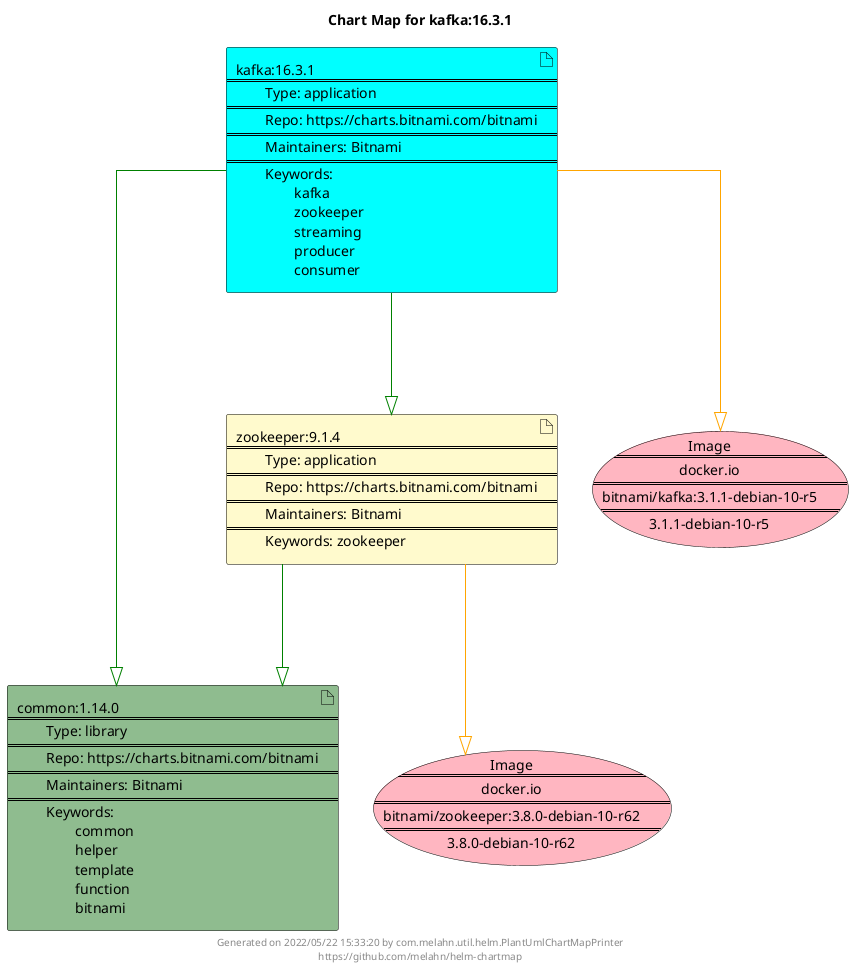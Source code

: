 @startuml
skinparam linetype ortho
skinparam backgroundColor white
skinparam usecaseBorderColor black
skinparam usecaseArrowColor LightSlateGray
skinparam artifactBorderColor black
skinparam artifactArrowColor LightSlateGray

title Chart Map for kafka:16.3.1

'There are 3 referenced Helm Charts
artifact "common:1.14.0\n====\n\tType: library\n====\n\tRepo: https://charts.bitnami.com/bitnami\n====\n\tMaintainers: Bitnami\n====\n\tKeywords: \n\t\tcommon\n\t\thelper\n\t\ttemplate\n\t\tfunction\n\t\tbitnami" as common_1_14_0 #DarkSeaGreen
artifact "kafka:16.3.1\n====\n\tType: application\n====\n\tRepo: https://charts.bitnami.com/bitnami\n====\n\tMaintainers: Bitnami\n====\n\tKeywords: \n\t\tkafka\n\t\tzookeeper\n\t\tstreaming\n\t\tproducer\n\t\tconsumer" as kafka_16_3_1 #Aqua
artifact "zookeeper:9.1.4\n====\n\tType: application\n====\n\tRepo: https://charts.bitnami.com/bitnami\n====\n\tMaintainers: Bitnami\n====\n\tKeywords: zookeeper" as zookeeper_9_1_4 #LemonChiffon

'There are 2 referenced Docker Images
usecase "Image\n====\ndocker.io\n====\nbitnami/kafka:3.1.1-debian-10-r5\n====\n3.1.1-debian-10-r5" as docker_io_bitnami_kafka_3_1_1_debian_10_r5 #LightPink
usecase "Image\n====\ndocker.io\n====\nbitnami/zookeeper:3.8.0-debian-10-r62\n====\n3.8.0-debian-10-r62" as docker_io_bitnami_zookeeper_3_8_0_debian_10_r62 #LightPink

'Chart Dependencies
kafka_16_3_1--[#green]-|>zookeeper_9_1_4
zookeeper_9_1_4--[#green]-|>common_1_14_0
kafka_16_3_1--[#green]-|>common_1_14_0
kafka_16_3_1--[#orange]-|>docker_io_bitnami_kafka_3_1_1_debian_10_r5
zookeeper_9_1_4--[#orange]-|>docker_io_bitnami_zookeeper_3_8_0_debian_10_r62

center footer Generated on 2022/05/22 15:33:20 by com.melahn.util.helm.PlantUmlChartMapPrinter\nhttps://github.com/melahn/helm-chartmap
@enduml
